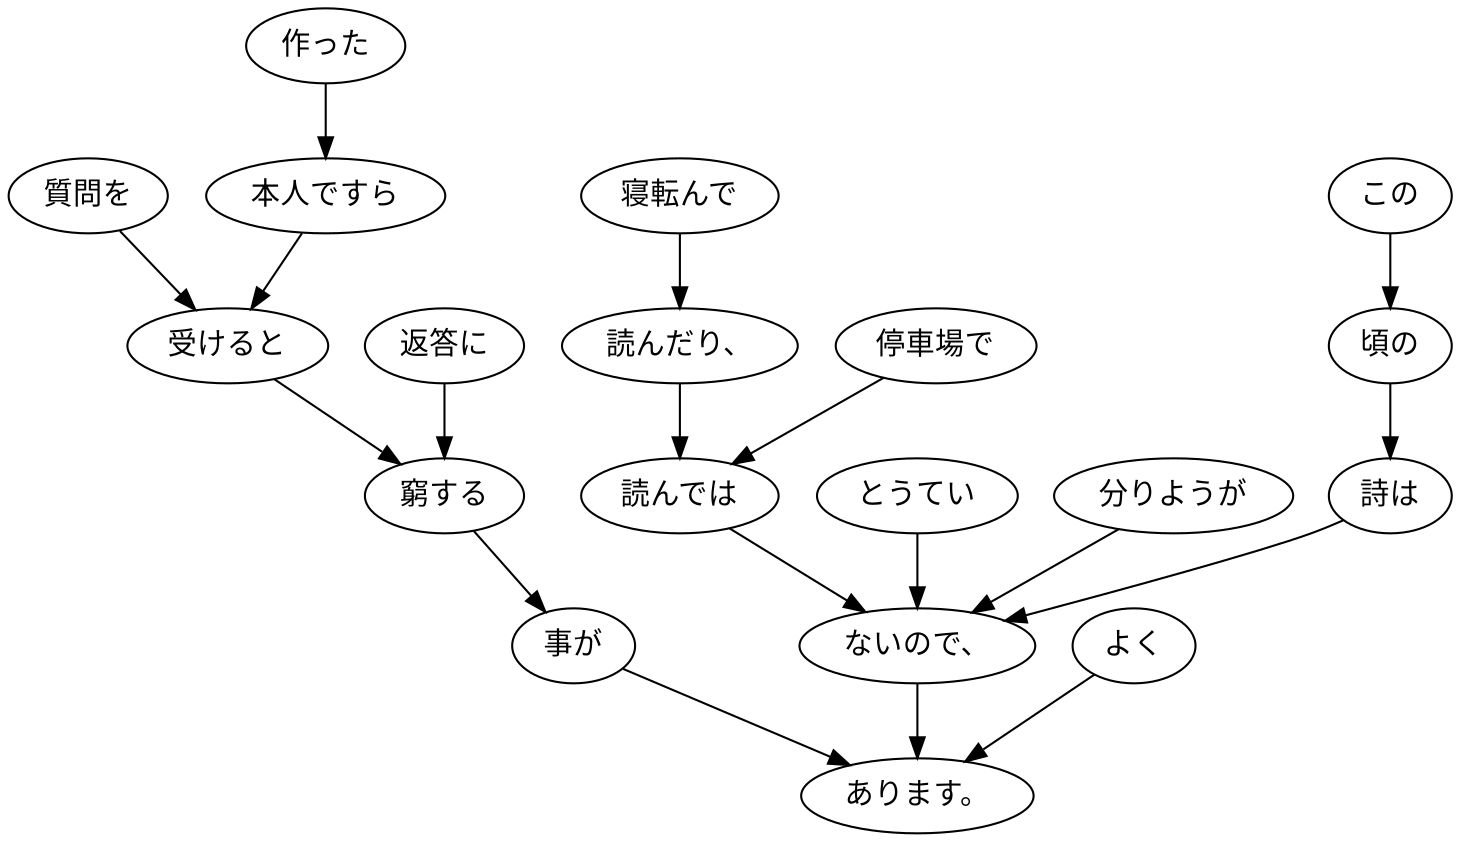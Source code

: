 digraph graph3837 {
	node0 [label="この"];
	node1 [label="頃の"];
	node2 [label="詩は"];
	node3 [label="寝転んで"];
	node4 [label="読んだり、"];
	node5 [label="停車場で"];
	node6 [label="読んでは"];
	node7 [label="とうてい"];
	node8 [label="分りようが"];
	node9 [label="ないので、"];
	node10 [label="作った"];
	node11 [label="本人ですら"];
	node12 [label="質問を"];
	node13 [label="受けると"];
	node14 [label="返答に"];
	node15 [label="窮する"];
	node16 [label="事が"];
	node17 [label="よく"];
	node18 [label="あります。"];
	node0 -> node1;
	node1 -> node2;
	node2 -> node9;
	node3 -> node4;
	node4 -> node6;
	node5 -> node6;
	node6 -> node9;
	node7 -> node9;
	node8 -> node9;
	node9 -> node18;
	node10 -> node11;
	node11 -> node13;
	node12 -> node13;
	node13 -> node15;
	node14 -> node15;
	node15 -> node16;
	node16 -> node18;
	node17 -> node18;
}
